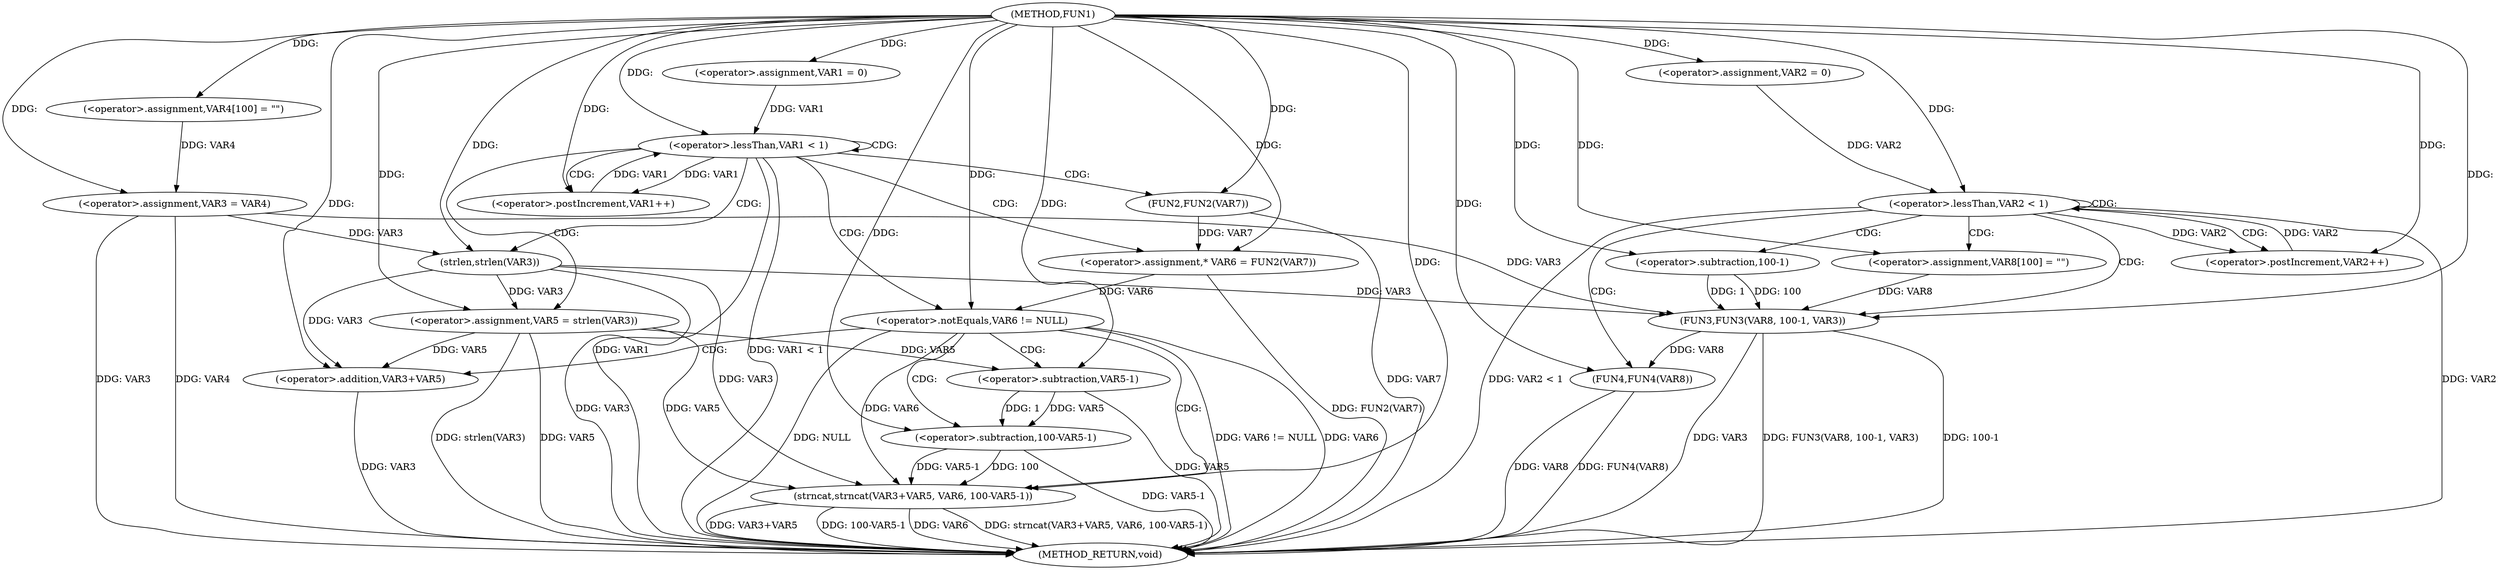 digraph FUN1 {  
"1000100" [label = "(METHOD,FUN1)" ]
"1000171" [label = "(METHOD_RETURN,void)" ]
"1000106" [label = "(<operator>.assignment,VAR4[100] = \"\")" ]
"1000109" [label = "(<operator>.assignment,VAR3 = VAR4)" ]
"1000113" [label = "(<operator>.assignment,VAR1 = 0)" ]
"1000116" [label = "(<operator>.lessThan,VAR1 < 1)" ]
"1000119" [label = "(<operator>.postIncrement,VAR1++)" ]
"1000124" [label = "(<operator>.assignment,VAR5 = strlen(VAR3))" ]
"1000126" [label = "(strlen,strlen(VAR3))" ]
"1000129" [label = "(<operator>.assignment,* VAR6 = FUN2(VAR7))" ]
"1000131" [label = "(FUN2,FUN2(VAR7))" ]
"1000134" [label = "(<operator>.notEquals,VAR6 != NULL)" ]
"1000138" [label = "(strncat,strncat(VAR3+VAR5, VAR6, 100-VAR5-1))" ]
"1000139" [label = "(<operator>.addition,VAR3+VAR5)" ]
"1000143" [label = "(<operator>.subtraction,100-VAR5-1)" ]
"1000145" [label = "(<operator>.subtraction,VAR5-1)" ]
"1000149" [label = "(<operator>.assignment,VAR2 = 0)" ]
"1000152" [label = "(<operator>.lessThan,VAR2 < 1)" ]
"1000155" [label = "(<operator>.postIncrement,VAR2++)" ]
"1000160" [label = "(<operator>.assignment,VAR8[100] = \"\")" ]
"1000163" [label = "(FUN3,FUN3(VAR8, 100-1, VAR3))" ]
"1000165" [label = "(<operator>.subtraction,100-1)" ]
"1000169" [label = "(FUN4,FUN4(VAR8))" ]
  "1000116" -> "1000171"  [ label = "DDG: VAR1"] 
  "1000138" -> "1000171"  [ label = "DDG: VAR6"] 
  "1000124" -> "1000171"  [ label = "DDG: VAR5"] 
  "1000169" -> "1000171"  [ label = "DDG: FUN4(VAR8)"] 
  "1000169" -> "1000171"  [ label = "DDG: VAR8"] 
  "1000138" -> "1000171"  [ label = "DDG: strncat(VAR3+VAR5, VAR6, 100-VAR5-1)"] 
  "1000163" -> "1000171"  [ label = "DDG: VAR3"] 
  "1000124" -> "1000171"  [ label = "DDG: strlen(VAR3)"] 
  "1000131" -> "1000171"  [ label = "DDG: VAR7"] 
  "1000138" -> "1000171"  [ label = "DDG: VAR3+VAR5"] 
  "1000139" -> "1000171"  [ label = "DDG: VAR3"] 
  "1000152" -> "1000171"  [ label = "DDG: VAR2 < 1"] 
  "1000134" -> "1000171"  [ label = "DDG: VAR6 != NULL"] 
  "1000126" -> "1000171"  [ label = "DDG: VAR3"] 
  "1000152" -> "1000171"  [ label = "DDG: VAR2"] 
  "1000134" -> "1000171"  [ label = "DDG: VAR6"] 
  "1000109" -> "1000171"  [ label = "DDG: VAR3"] 
  "1000138" -> "1000171"  [ label = "DDG: 100-VAR5-1"] 
  "1000134" -> "1000171"  [ label = "DDG: NULL"] 
  "1000143" -> "1000171"  [ label = "DDG: VAR5-1"] 
  "1000163" -> "1000171"  [ label = "DDG: FUN3(VAR8, 100-1, VAR3)"] 
  "1000145" -> "1000171"  [ label = "DDG: VAR5"] 
  "1000109" -> "1000171"  [ label = "DDG: VAR4"] 
  "1000116" -> "1000171"  [ label = "DDG: VAR1 < 1"] 
  "1000129" -> "1000171"  [ label = "DDG: FUN2(VAR7)"] 
  "1000163" -> "1000171"  [ label = "DDG: 100-1"] 
  "1000100" -> "1000106"  [ label = "DDG: "] 
  "1000106" -> "1000109"  [ label = "DDG: VAR4"] 
  "1000100" -> "1000109"  [ label = "DDG: "] 
  "1000100" -> "1000113"  [ label = "DDG: "] 
  "1000113" -> "1000116"  [ label = "DDG: VAR1"] 
  "1000119" -> "1000116"  [ label = "DDG: VAR1"] 
  "1000100" -> "1000116"  [ label = "DDG: "] 
  "1000116" -> "1000119"  [ label = "DDG: VAR1"] 
  "1000100" -> "1000119"  [ label = "DDG: "] 
  "1000126" -> "1000124"  [ label = "DDG: VAR3"] 
  "1000100" -> "1000124"  [ label = "DDG: "] 
  "1000109" -> "1000126"  [ label = "DDG: VAR3"] 
  "1000100" -> "1000126"  [ label = "DDG: "] 
  "1000131" -> "1000129"  [ label = "DDG: VAR7"] 
  "1000100" -> "1000129"  [ label = "DDG: "] 
  "1000100" -> "1000131"  [ label = "DDG: "] 
  "1000129" -> "1000134"  [ label = "DDG: VAR6"] 
  "1000100" -> "1000134"  [ label = "DDG: "] 
  "1000126" -> "1000138"  [ label = "DDG: VAR3"] 
  "1000100" -> "1000138"  [ label = "DDG: "] 
  "1000124" -> "1000138"  [ label = "DDG: VAR5"] 
  "1000126" -> "1000139"  [ label = "DDG: VAR3"] 
  "1000100" -> "1000139"  [ label = "DDG: "] 
  "1000124" -> "1000139"  [ label = "DDG: VAR5"] 
  "1000134" -> "1000138"  [ label = "DDG: VAR6"] 
  "1000143" -> "1000138"  [ label = "DDG: 100"] 
  "1000143" -> "1000138"  [ label = "DDG: VAR5-1"] 
  "1000100" -> "1000143"  [ label = "DDG: "] 
  "1000145" -> "1000143"  [ label = "DDG: VAR5"] 
  "1000145" -> "1000143"  [ label = "DDG: 1"] 
  "1000100" -> "1000145"  [ label = "DDG: "] 
  "1000124" -> "1000145"  [ label = "DDG: VAR5"] 
  "1000100" -> "1000149"  [ label = "DDG: "] 
  "1000149" -> "1000152"  [ label = "DDG: VAR2"] 
  "1000155" -> "1000152"  [ label = "DDG: VAR2"] 
  "1000100" -> "1000152"  [ label = "DDG: "] 
  "1000152" -> "1000155"  [ label = "DDG: VAR2"] 
  "1000100" -> "1000155"  [ label = "DDG: "] 
  "1000100" -> "1000160"  [ label = "DDG: "] 
  "1000160" -> "1000163"  [ label = "DDG: VAR8"] 
  "1000100" -> "1000163"  [ label = "DDG: "] 
  "1000165" -> "1000163"  [ label = "DDG: 100"] 
  "1000165" -> "1000163"  [ label = "DDG: 1"] 
  "1000100" -> "1000165"  [ label = "DDG: "] 
  "1000126" -> "1000163"  [ label = "DDG: VAR3"] 
  "1000109" -> "1000163"  [ label = "DDG: VAR3"] 
  "1000163" -> "1000169"  [ label = "DDG: VAR8"] 
  "1000100" -> "1000169"  [ label = "DDG: "] 
  "1000116" -> "1000116"  [ label = "CDG: "] 
  "1000116" -> "1000131"  [ label = "CDG: "] 
  "1000116" -> "1000126"  [ label = "CDG: "] 
  "1000116" -> "1000129"  [ label = "CDG: "] 
  "1000116" -> "1000124"  [ label = "CDG: "] 
  "1000116" -> "1000119"  [ label = "CDG: "] 
  "1000116" -> "1000134"  [ label = "CDG: "] 
  "1000134" -> "1000143"  [ label = "CDG: "] 
  "1000134" -> "1000145"  [ label = "CDG: "] 
  "1000134" -> "1000139"  [ label = "CDG: "] 
  "1000134" -> "1000138"  [ label = "CDG: "] 
  "1000152" -> "1000163"  [ label = "CDG: "] 
  "1000152" -> "1000155"  [ label = "CDG: "] 
  "1000152" -> "1000160"  [ label = "CDG: "] 
  "1000152" -> "1000152"  [ label = "CDG: "] 
  "1000152" -> "1000165"  [ label = "CDG: "] 
  "1000152" -> "1000169"  [ label = "CDG: "] 
}
